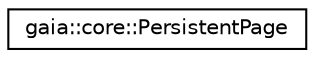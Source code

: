 digraph G
{
  edge [fontname="Helvetica",fontsize="10",labelfontname="Helvetica",labelfontsize="10"];
  node [fontname="Helvetica",fontsize="10",shape=record];
  rankdir=LR;
  Node1 [label="gaia::core::PersistentPage",height=0.2,width=0.4,color="black", fillcolor="white", style="filled",URL="$d7/dd0/classgaia_1_1core_1_1_persistent_page.html",tooltip="Specialized page for preloading environment setting before the package be launched."];
}
